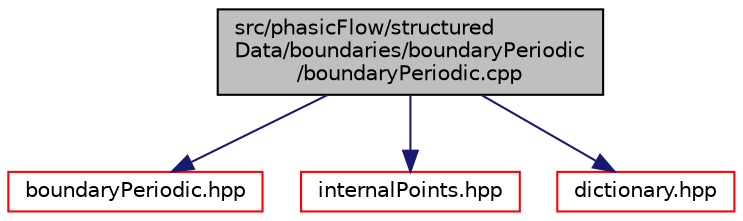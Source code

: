 digraph "src/phasicFlow/structuredData/boundaries/boundaryPeriodic/boundaryPeriodic.cpp"
{
 // LATEX_PDF_SIZE
  edge [fontname="Helvetica",fontsize="10",labelfontname="Helvetica",labelfontsize="10"];
  node [fontname="Helvetica",fontsize="10",shape=record];
  Node1 [label="src/phasicFlow/structured\lData/boundaries/boundaryPeriodic\l/boundaryPeriodic.cpp",height=0.2,width=0.4,color="black", fillcolor="grey75", style="filled", fontcolor="black",tooltip=" "];
  Node1 -> Node2 [color="midnightblue",fontsize="10",style="solid",fontname="Helvetica"];
  Node2 [label="boundaryPeriodic.hpp",height=0.2,width=0.4,color="red", fillcolor="white", style="filled",URL="$boundaryPeriodic_8hpp.html",tooltip=" "];
  Node1 -> Node104 [color="midnightblue",fontsize="10",style="solid",fontname="Helvetica"];
  Node104 [label="internalPoints.hpp",height=0.2,width=0.4,color="red", fillcolor="white", style="filled",URL="$internalPoints_8hpp.html",tooltip=" "];
  Node1 -> Node112 [color="midnightblue",fontsize="10",style="solid",fontname="Helvetica"];
  Node112 [label="dictionary.hpp",height=0.2,width=0.4,color="red", fillcolor="white", style="filled",URL="$dictionary_8hpp.html",tooltip=" "];
}
